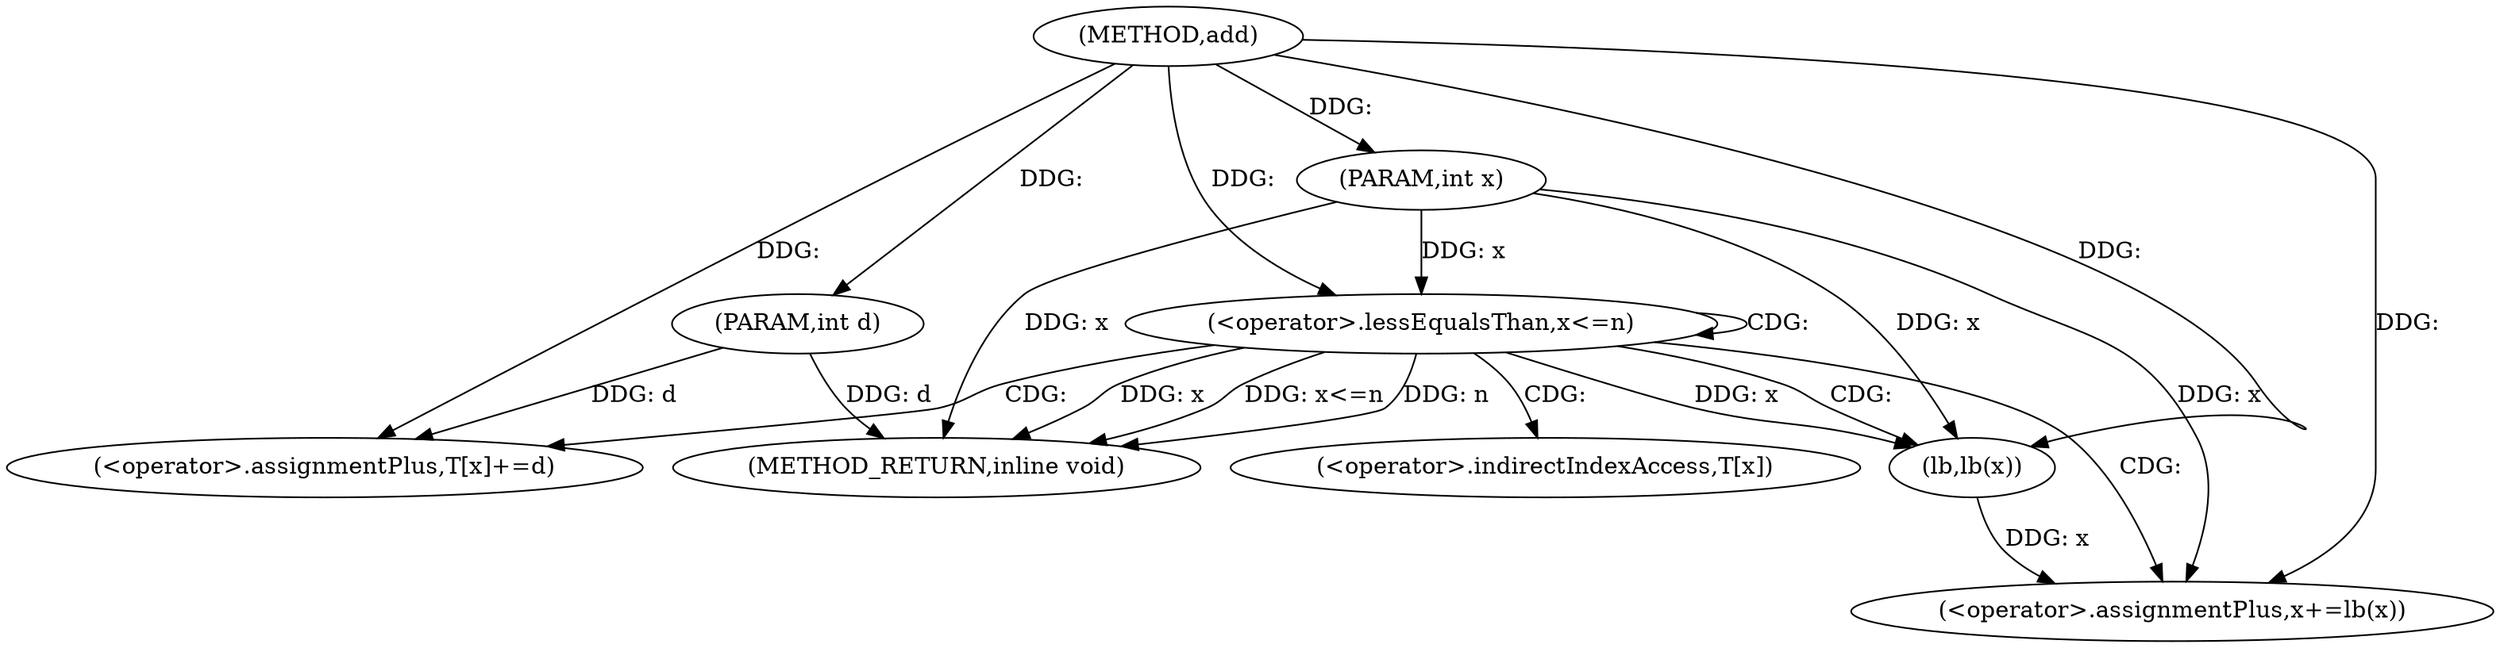 digraph "add" {  
"1000323" [label = "(METHOD,add)" ]
"1000340" [label = "(METHOD_RETURN,inline void)" ]
"1000324" [label = "(PARAM,int x)" ]
"1000325" [label = "(PARAM,int d)" ]
"1000328" [label = "(<operator>.lessEqualsThan,x<=n)" ]
"1000331" [label = "(<operator>.assignmentPlus,x+=lb(x))" ]
"1000335" [label = "(<operator>.assignmentPlus,T[x]+=d)" ]
"1000333" [label = "(lb,lb(x))" ]
"1000336" [label = "(<operator>.indirectIndexAccess,T[x])" ]
  "1000324" -> "1000340"  [ label = "DDG: x"] 
  "1000325" -> "1000340"  [ label = "DDG: d"] 
  "1000328" -> "1000340"  [ label = "DDG: x"] 
  "1000328" -> "1000340"  [ label = "DDG: x<=n"] 
  "1000328" -> "1000340"  [ label = "DDG: n"] 
  "1000323" -> "1000324"  [ label = "DDG: "] 
  "1000323" -> "1000325"  [ label = "DDG: "] 
  "1000333" -> "1000331"  [ label = "DDG: x"] 
  "1000325" -> "1000335"  [ label = "DDG: d"] 
  "1000323" -> "1000335"  [ label = "DDG: "] 
  "1000324" -> "1000328"  [ label = "DDG: x"] 
  "1000323" -> "1000328"  [ label = "DDG: "] 
  "1000324" -> "1000331"  [ label = "DDG: x"] 
  "1000323" -> "1000331"  [ label = "DDG: "] 
  "1000328" -> "1000333"  [ label = "DDG: x"] 
  "1000324" -> "1000333"  [ label = "DDG: x"] 
  "1000323" -> "1000333"  [ label = "DDG: "] 
  "1000328" -> "1000328"  [ label = "CDG: "] 
  "1000328" -> "1000335"  [ label = "CDG: "] 
  "1000328" -> "1000333"  [ label = "CDG: "] 
  "1000328" -> "1000336"  [ label = "CDG: "] 
  "1000328" -> "1000331"  [ label = "CDG: "] 
}
